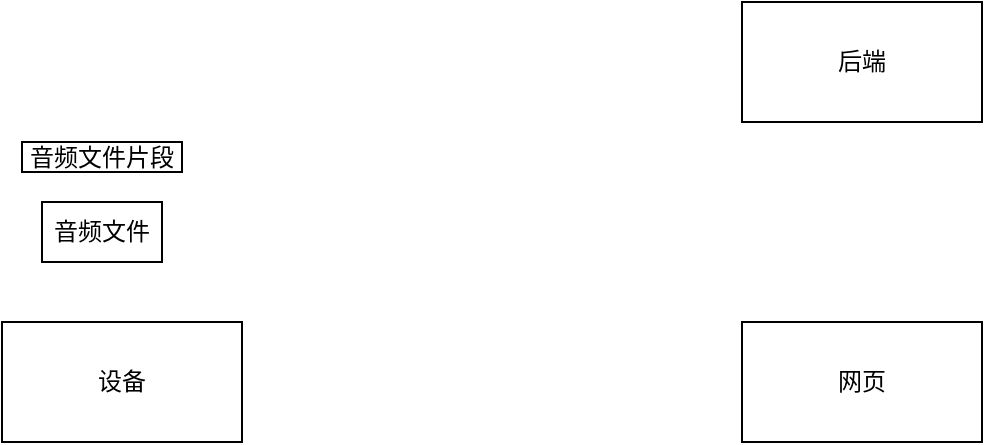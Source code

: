 <mxfile version="26.2.1">
  <diagram name="第 1 页" id="MlXndJzLsMn2LW4qosn8">
    <mxGraphModel dx="1142" dy="628" grid="1" gridSize="10" guides="1" tooltips="1" connect="1" arrows="1" fold="1" page="1" pageScale="1" pageWidth="3300" pageHeight="4681" math="0" shadow="0">
      <root>
        <mxCell id="0" />
        <mxCell id="1" parent="0" />
        <mxCell id="S6AmFKOg1qJyVUJz2NCL-26" value="设备" style="rounded=0;whiteSpace=wrap;html=1;" vertex="1" parent="1">
          <mxGeometry x="680" y="460" width="120" height="60" as="geometry" />
        </mxCell>
        <mxCell id="S6AmFKOg1qJyVUJz2NCL-27" value="网页" style="rounded=0;whiteSpace=wrap;html=1;" vertex="1" parent="1">
          <mxGeometry x="1050" y="460" width="120" height="60" as="geometry" />
        </mxCell>
        <mxCell id="S6AmFKOg1qJyVUJz2NCL-28" value="后端" style="rounded=0;whiteSpace=wrap;html=1;" vertex="1" parent="1">
          <mxGeometry x="1050" y="300" width="120" height="60" as="geometry" />
        </mxCell>
        <mxCell id="S6AmFKOg1qJyVUJz2NCL-29" value="音频文件" style="rounded=0;whiteSpace=wrap;html=1;" vertex="1" parent="1">
          <mxGeometry x="700" y="400" width="60" height="30" as="geometry" />
        </mxCell>
        <mxCell id="S6AmFKOg1qJyVUJz2NCL-30" value="音频文件片段" style="rounded=0;whiteSpace=wrap;html=1;" vertex="1" parent="1">
          <mxGeometry x="690" y="370" width="80" height="15" as="geometry" />
        </mxCell>
      </root>
    </mxGraphModel>
  </diagram>
</mxfile>
